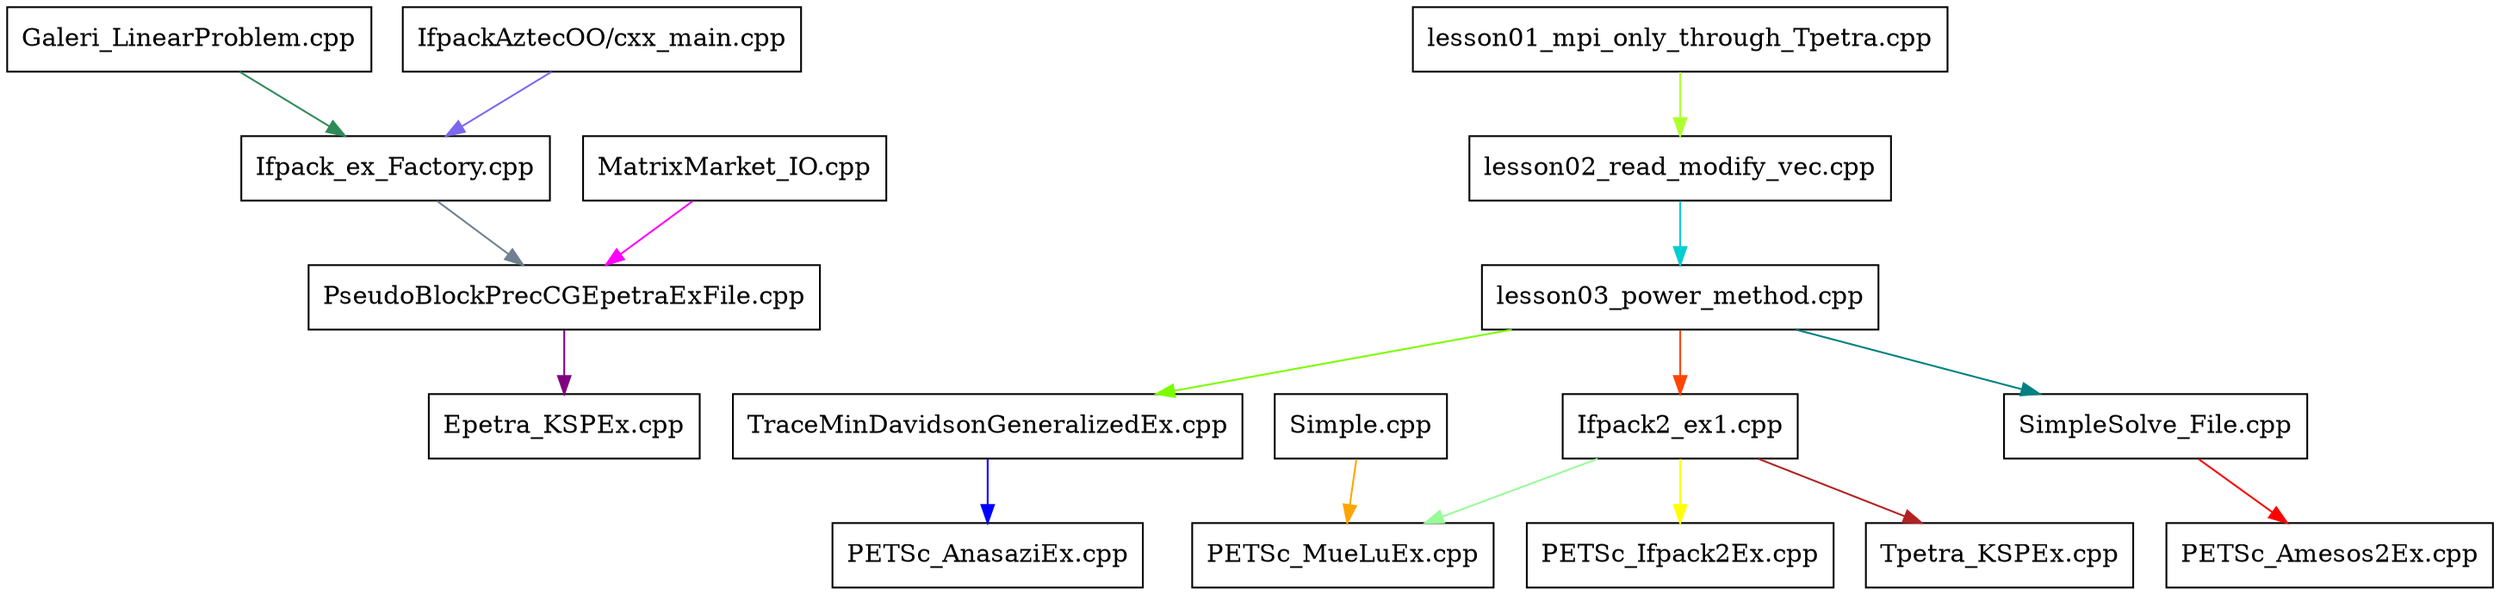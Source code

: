 digraph G {
  node [shape = box];
  "PseudoBlockPrecCGEpetraExFile.cpp" -> "Epetra_KSPEx.cpp" [colorscheme="svg" color="purple"]
  "SimpleSolve_File.cpp" -> "PETSc_Amesos2Ex.cpp" [colorscheme="svg" color="red"]
  "TraceMinDavidsonGeneralizedEx.cpp" -> "PETSc_AnasaziEx.cpp" [colorscheme="svg" color="blue"]
  "Ifpack2_ex1.cpp" -> "PETSc_Ifpack2Ex.cpp" [colorscheme="svg" color="yellow"]
  "Simple.cpp" -> "PETSc_MueLuEx.cpp" [colorscheme="svg" color="orange"]
  "Ifpack2_ex1.cpp" -> "PETSc_MueLuEx.cpp" [colorscheme="svg" color="palegreen"]
  "Ifpack2_ex1.cpp" -> "Tpetra_KSPEx.cpp" [colorscheme="svg" color="firebrick"]
  "lesson03_power_method.cpp" -> "TraceMinDavidsonGeneralizedEx.cpp" [colorscheme="svg" color="lawngreen"]
  "lesson03_power_method.cpp" -> "SimpleSolve_File.cpp" [colorscheme="svg" color="teal"]
  "Ifpack_ex_Factory.cpp" -> "PseudoBlockPrecCGEpetraExFile.cpp" [colorscheme="svg" color="slategrey"]
  "MatrixMarket_IO.cpp" -> "PseudoBlockPrecCGEpetraExFile.cpp" [colorscheme="svg" color="fuchsia"]
  "Galeri_LinearProblem.cpp" -> "Ifpack_ex_Factory.cpp" [colorscheme="svg" color="seagreen"]
  "IfpackAztecOO/cxx_main.cpp" -> "Ifpack_ex_Factory.cpp" [colorscheme="svg" color="mediumslateblue"]
  "lesson03_power_method.cpp" -> "Ifpack2_ex1.cpp" [colorscheme="svg" color="orangered"]
  "lesson01_mpi_only_through_Tpetra.cpp" -> "lesson02_read_modify_vec.cpp" [colorscheme="svg" color="greenyellow"]
  "lesson02_read_modify_vec.cpp" -> "lesson03_power_method.cpp" [colorscheme="svg" color="darkturquoise"]
}